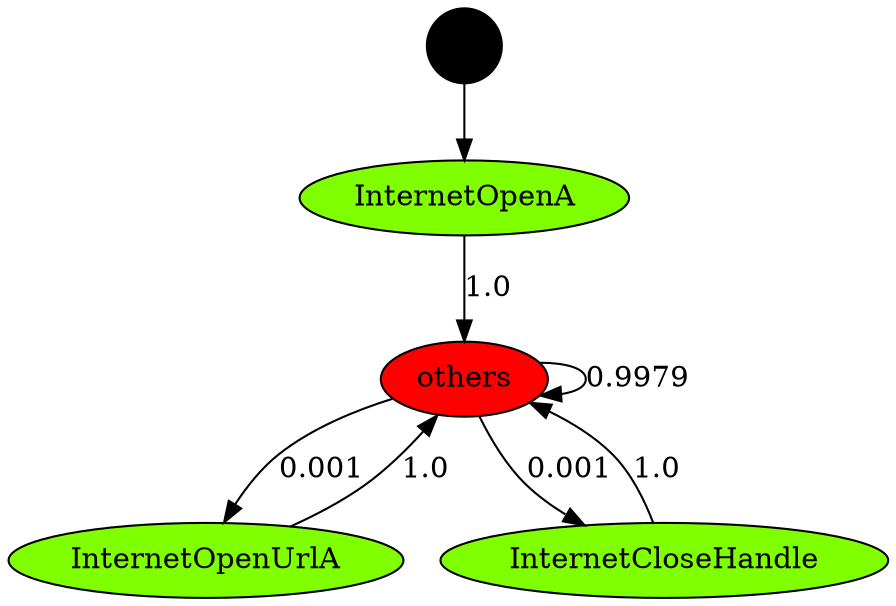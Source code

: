 digraph "./API_PER_CATEGORY/InternetOpenUrl.exe_7000_Windows Internet (WinINet)_API_per_Category_Transition_Matrix" {
	InternetOpenA [label=InternetOpenA fillcolor=chartreuse style=filled]
	others [label=others fillcolor=red style=filled]
	InternetOpenA -> others [label=1.0]
	Start [label="" fillcolor=black fontcolor=white shape=circle style=filled]
	Start -> InternetOpenA
	others [label=others fillcolor=red style=filled]
	others [label=others fillcolor=red style=filled]
	others -> others [label=0.9979]
	others [label=others fillcolor=red style=filled]
	InternetOpenUrlA [label=InternetOpenUrlA fillcolor=chartreuse style=filled]
	others -> InternetOpenUrlA [label=0.001]
	others [label=others fillcolor=red style=filled]
	InternetCloseHandle [label=InternetCloseHandle fillcolor=chartreuse style=filled]
	others -> InternetCloseHandle [label=0.001]
	InternetOpenUrlA [label=InternetOpenUrlA fillcolor=chartreuse style=filled]
	others [label=others fillcolor=red style=filled]
	InternetOpenUrlA -> others [label=1.0]
	InternetCloseHandle [label=InternetCloseHandle fillcolor=chartreuse style=filled]
	others [label=others fillcolor=red style=filled]
	InternetCloseHandle -> others [label=1.0]
}
